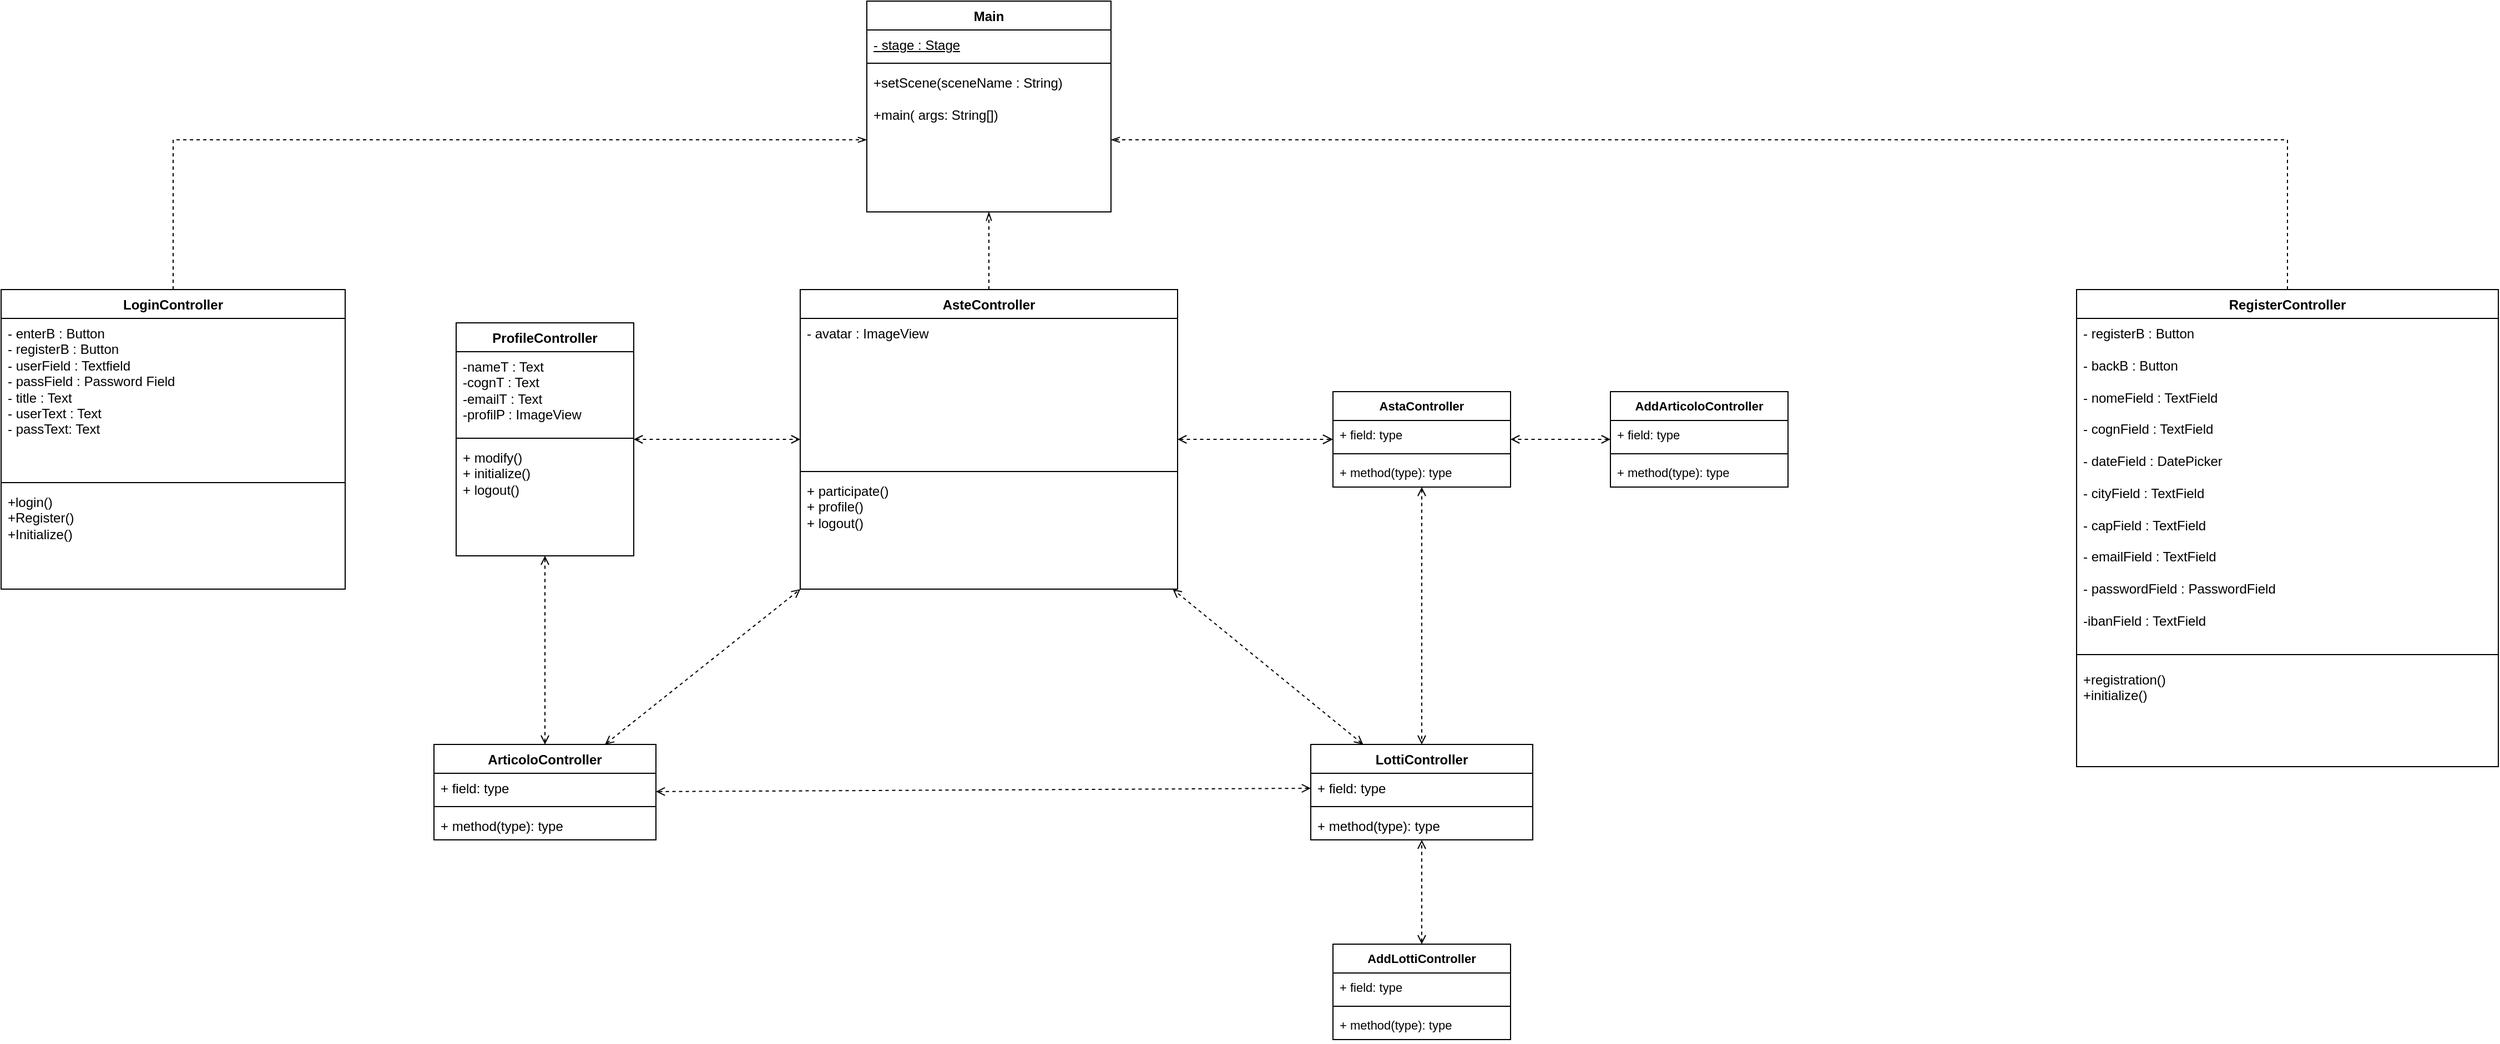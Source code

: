 <mxfile version="24.2.7" type="device">
  <diagram name="Page-1" id="nsG5ciO5sCRIo6y5Y7qh">
    <mxGraphModel dx="2243" dy="789" grid="1" gridSize="10" guides="1" tooltips="1" connect="1" arrows="1" fold="1" page="1" pageScale="1" pageWidth="850" pageHeight="1100" math="0" shadow="0">
      <root>
        <mxCell id="0" />
        <mxCell id="1" parent="0" />
        <mxCell id="Elsnr2cujcsRJSs0heVZ-21" value="Main" style="swimlane;fontStyle=1;align=center;verticalAlign=top;childLayout=stackLayout;horizontal=1;startSize=26;horizontalStack=0;resizeParent=1;resizeParentMax=0;resizeLast=0;collapsible=1;marginBottom=0;whiteSpace=wrap;html=1;" parent="1" vertex="1">
          <mxGeometry x="340" y="40" width="220" height="190" as="geometry" />
        </mxCell>
        <mxCell id="Elsnr2cujcsRJSs0heVZ-22" value="&lt;u&gt;- stage : Stage&lt;/u&gt;" style="text;strokeColor=none;fillColor=none;align=left;verticalAlign=top;spacingLeft=4;spacingRight=4;overflow=hidden;rotatable=0;points=[[0,0.5],[1,0.5]];portConstraint=eastwest;whiteSpace=wrap;html=1;" parent="Elsnr2cujcsRJSs0heVZ-21" vertex="1">
          <mxGeometry y="26" width="220" height="26" as="geometry" />
        </mxCell>
        <mxCell id="Elsnr2cujcsRJSs0heVZ-23" value="" style="line;strokeWidth=1;fillColor=none;align=left;verticalAlign=middle;spacingTop=-1;spacingLeft=3;spacingRight=3;rotatable=0;labelPosition=right;points=[];portConstraint=eastwest;strokeColor=inherit;" parent="Elsnr2cujcsRJSs0heVZ-21" vertex="1">
          <mxGeometry y="52" width="220" height="8" as="geometry" />
        </mxCell>
        <mxCell id="Elsnr2cujcsRJSs0heVZ-24" value="+setScene(sceneName : String)&lt;br&gt;&lt;br&gt;+main( args: String[])&lt;br&gt;&lt;div&gt;&lt;br/&gt;&lt;/div&gt;" style="text;strokeColor=none;fillColor=none;align=left;verticalAlign=top;spacingLeft=4;spacingRight=4;overflow=hidden;rotatable=0;points=[[0,0.5],[1,0.5]];portConstraint=eastwest;whiteSpace=wrap;html=1;" parent="Elsnr2cujcsRJSs0heVZ-21" vertex="1">
          <mxGeometry y="60" width="220" height="130" as="geometry" />
        </mxCell>
        <mxCell id="Elsnr2cujcsRJSs0heVZ-37" style="edgeStyle=orthogonalEdgeStyle;rounded=0;orthogonalLoop=1;jettySize=auto;html=1;dashed=1;endArrow=openThin;endFill=0;" parent="1" source="Elsnr2cujcsRJSs0heVZ-25" target="Elsnr2cujcsRJSs0heVZ-21" edge="1">
          <mxGeometry relative="1" as="geometry" />
        </mxCell>
        <mxCell id="Elsnr2cujcsRJSs0heVZ-25" value="AsteController" style="swimlane;fontStyle=1;align=center;verticalAlign=top;childLayout=stackLayout;horizontal=1;startSize=26;horizontalStack=0;resizeParent=1;resizeParentMax=0;resizeLast=0;collapsible=1;marginBottom=0;whiteSpace=wrap;html=1;" parent="1" vertex="1">
          <mxGeometry x="280" y="300" width="340" height="270" as="geometry" />
        </mxCell>
        <mxCell id="Elsnr2cujcsRJSs0heVZ-26" value="- avatar : ImageView&lt;div&gt;&lt;br&gt;&lt;/div&gt;" style="text;strokeColor=none;fillColor=none;align=left;verticalAlign=top;spacingLeft=4;spacingRight=4;overflow=hidden;rotatable=0;points=[[0,0.5],[1,0.5]];portConstraint=eastwest;whiteSpace=wrap;html=1;" parent="Elsnr2cujcsRJSs0heVZ-25" vertex="1">
          <mxGeometry y="26" width="340" height="134" as="geometry" />
        </mxCell>
        <mxCell id="Elsnr2cujcsRJSs0heVZ-27" value="" style="line;strokeWidth=1;fillColor=none;align=left;verticalAlign=middle;spacingTop=-1;spacingLeft=3;spacingRight=3;rotatable=0;labelPosition=right;points=[];portConstraint=eastwest;strokeColor=inherit;" parent="Elsnr2cujcsRJSs0heVZ-25" vertex="1">
          <mxGeometry y="160" width="340" height="8" as="geometry" />
        </mxCell>
        <mxCell id="Elsnr2cujcsRJSs0heVZ-28" value="+ participate()&lt;div&gt;+ profile()&lt;/div&gt;&lt;div&gt;+ logout()&lt;/div&gt;" style="text;strokeColor=none;fillColor=none;align=left;verticalAlign=top;spacingLeft=4;spacingRight=4;overflow=hidden;rotatable=0;points=[[0,0.5],[1,0.5]];portConstraint=eastwest;whiteSpace=wrap;html=1;" parent="Elsnr2cujcsRJSs0heVZ-25" vertex="1">
          <mxGeometry y="168" width="340" height="102" as="geometry" />
        </mxCell>
        <mxCell id="Elsnr2cujcsRJSs0heVZ-38" style="edgeStyle=orthogonalEdgeStyle;rounded=0;orthogonalLoop=1;jettySize=auto;html=1;dashed=1;endArrow=openThin;endFill=0;" parent="1" source="Elsnr2cujcsRJSs0heVZ-29" target="Elsnr2cujcsRJSs0heVZ-24" edge="1">
          <mxGeometry relative="1" as="geometry" />
        </mxCell>
        <mxCell id="Elsnr2cujcsRJSs0heVZ-29" value="LoginController" style="swimlane;fontStyle=1;align=center;verticalAlign=top;childLayout=stackLayout;horizontal=1;startSize=26;horizontalStack=0;resizeParent=1;resizeParentMax=0;resizeLast=0;collapsible=1;marginBottom=0;whiteSpace=wrap;html=1;" parent="1" vertex="1">
          <mxGeometry x="-440" y="300" width="310" height="270" as="geometry" />
        </mxCell>
        <mxCell id="Elsnr2cujcsRJSs0heVZ-30" value="- enterB : Button&lt;div&gt;- registerB : Button&lt;/div&gt;&lt;div&gt;- userField : Textfield&lt;/div&gt;&lt;div&gt;- passField : Password Field&lt;/div&gt;&lt;div&gt;- title : Text&lt;/div&gt;&lt;div&gt;- userText : Text&lt;/div&gt;&lt;div&gt;- passText: Text&lt;/div&gt;&lt;div&gt;&lt;br&gt;&lt;/div&gt;" style="text;strokeColor=none;fillColor=none;align=left;verticalAlign=top;spacingLeft=4;spacingRight=4;overflow=hidden;rotatable=0;points=[[0,0.5],[1,0.5]];portConstraint=eastwest;whiteSpace=wrap;html=1;" parent="Elsnr2cujcsRJSs0heVZ-29" vertex="1">
          <mxGeometry y="26" width="310" height="144" as="geometry" />
        </mxCell>
        <mxCell id="Elsnr2cujcsRJSs0heVZ-31" value="" style="line;strokeWidth=1;fillColor=none;align=left;verticalAlign=middle;spacingTop=-1;spacingLeft=3;spacingRight=3;rotatable=0;labelPosition=right;points=[];portConstraint=eastwest;strokeColor=inherit;" parent="Elsnr2cujcsRJSs0heVZ-29" vertex="1">
          <mxGeometry y="170" width="310" height="8" as="geometry" />
        </mxCell>
        <mxCell id="Elsnr2cujcsRJSs0heVZ-32" value="+login()&lt;div&gt;+Register()&lt;br&gt;+Initialize()&lt;/div&gt;" style="text;strokeColor=none;fillColor=none;align=left;verticalAlign=top;spacingLeft=4;spacingRight=4;overflow=hidden;rotatable=0;points=[[0,0.5],[1,0.5]];portConstraint=eastwest;whiteSpace=wrap;html=1;" parent="Elsnr2cujcsRJSs0heVZ-29" vertex="1">
          <mxGeometry y="178" width="310" height="92" as="geometry" />
        </mxCell>
        <mxCell id="Elsnr2cujcsRJSs0heVZ-39" style="edgeStyle=orthogonalEdgeStyle;rounded=0;orthogonalLoop=1;jettySize=auto;html=1;dashed=1;endArrow=openThin;endFill=0;" parent="1" source="Elsnr2cujcsRJSs0heVZ-33" target="Elsnr2cujcsRJSs0heVZ-24" edge="1">
          <mxGeometry relative="1" as="geometry" />
        </mxCell>
        <mxCell id="Elsnr2cujcsRJSs0heVZ-33" value="RegisterController" style="swimlane;fontStyle=1;align=center;verticalAlign=top;childLayout=stackLayout;horizontal=1;startSize=26;horizontalStack=0;resizeParent=1;resizeParentMax=0;resizeLast=0;collapsible=1;marginBottom=0;whiteSpace=wrap;html=1;" parent="1" vertex="1">
          <mxGeometry x="1430" y="300" width="380" height="430" as="geometry" />
        </mxCell>
        <mxCell id="Elsnr2cujcsRJSs0heVZ-34" value="- registerB : Button&lt;br&gt;&lt;br&gt;- backB : Button&lt;br&gt;&lt;br&gt;- nomeField : TextField&lt;br&gt;&lt;br&gt;- cognField : TextField&lt;br&gt;&lt;br&gt;- dateField : DatePicker&lt;br&gt;&lt;br&gt;- cityField : TextField&lt;br&gt;&lt;br&gt;- capField : TextField&lt;br&gt;&lt;br&gt;- emailField : TextField&lt;br&gt;&lt;br&gt;- passwordField : PasswordField&lt;div&gt;&lt;br&gt;&lt;/div&gt;&lt;div&gt;-ibanField : TextField&lt;/div&gt;" style="text;strokeColor=none;fillColor=none;align=left;verticalAlign=top;spacingLeft=4;spacingRight=4;overflow=hidden;rotatable=0;points=[[0,0.5],[1,0.5]];portConstraint=eastwest;whiteSpace=wrap;html=1;" parent="Elsnr2cujcsRJSs0heVZ-33" vertex="1">
          <mxGeometry y="26" width="380" height="294" as="geometry" />
        </mxCell>
        <mxCell id="Elsnr2cujcsRJSs0heVZ-35" value="" style="line;strokeWidth=1;fillColor=none;align=left;verticalAlign=middle;spacingTop=-1;spacingLeft=3;spacingRight=3;rotatable=0;labelPosition=right;points=[];portConstraint=eastwest;strokeColor=inherit;" parent="Elsnr2cujcsRJSs0heVZ-33" vertex="1">
          <mxGeometry y="320" width="380" height="18" as="geometry" />
        </mxCell>
        <mxCell id="Elsnr2cujcsRJSs0heVZ-36" value="+registration()&lt;br&gt;+initialize()" style="text;strokeColor=none;fillColor=none;align=left;verticalAlign=top;spacingLeft=4;spacingRight=4;overflow=hidden;rotatable=0;points=[[0,0.5],[1,0.5]];portConstraint=eastwest;whiteSpace=wrap;html=1;" parent="Elsnr2cujcsRJSs0heVZ-33" vertex="1">
          <mxGeometry y="338" width="380" height="92" as="geometry" />
        </mxCell>
        <mxCell id="rrVKiz1__7NEsThehWCo-32" style="edgeStyle=none;rounded=0;orthogonalLoop=1;jettySize=auto;html=1;dashed=1;strokeColor=default;align=center;verticalAlign=middle;fontFamily=Helvetica;fontSize=11;fontColor=default;labelBackgroundColor=default;endArrow=open;startArrow=open;startFill=0;endFill=0;" edge="1" parent="1" source="rrVKiz1__7NEsThehWCo-11" target="Elsnr2cujcsRJSs0heVZ-25">
          <mxGeometry relative="1" as="geometry" />
        </mxCell>
        <mxCell id="rrVKiz1__7NEsThehWCo-11" value="ProfileController" style="swimlane;fontStyle=1;align=center;verticalAlign=top;childLayout=stackLayout;horizontal=1;startSize=26;horizontalStack=0;resizeParent=1;resizeParentMax=0;resizeLast=0;collapsible=1;marginBottom=0;whiteSpace=wrap;html=1;" vertex="1" parent="1">
          <mxGeometry x="-30" y="330" width="160" height="210" as="geometry" />
        </mxCell>
        <mxCell id="rrVKiz1__7NEsThehWCo-12" value="-nameT : Text&lt;div&gt;-cognT : Text&lt;/div&gt;&lt;div&gt;-emailT : Text&lt;/div&gt;&lt;div&gt;-profilP : ImageView&lt;/div&gt;" style="text;strokeColor=none;fillColor=none;align=left;verticalAlign=top;spacingLeft=4;spacingRight=4;overflow=hidden;rotatable=0;points=[[0,0.5],[1,0.5]];portConstraint=eastwest;whiteSpace=wrap;html=1;" vertex="1" parent="rrVKiz1__7NEsThehWCo-11">
          <mxGeometry y="26" width="160" height="74" as="geometry" />
        </mxCell>
        <mxCell id="rrVKiz1__7NEsThehWCo-13" value="" style="line;strokeWidth=1;fillColor=none;align=left;verticalAlign=middle;spacingTop=-1;spacingLeft=3;spacingRight=3;rotatable=0;labelPosition=right;points=[];portConstraint=eastwest;strokeColor=inherit;" vertex="1" parent="rrVKiz1__7NEsThehWCo-11">
          <mxGeometry y="100" width="160" height="8" as="geometry" />
        </mxCell>
        <mxCell id="rrVKiz1__7NEsThehWCo-14" value="&lt;div&gt;+ modify()&lt;/div&gt;+ initialize()&lt;div&gt;+ logout()&lt;/div&gt;" style="text;strokeColor=none;fillColor=none;align=left;verticalAlign=top;spacingLeft=4;spacingRight=4;overflow=hidden;rotatable=0;points=[[0,0.5],[1,0.5]];portConstraint=eastwest;whiteSpace=wrap;html=1;" vertex="1" parent="rrVKiz1__7NEsThehWCo-11">
          <mxGeometry y="108" width="160" height="102" as="geometry" />
        </mxCell>
        <mxCell id="rrVKiz1__7NEsThehWCo-37" style="edgeStyle=none;rounded=0;orthogonalLoop=1;jettySize=auto;html=1;dashed=1;strokeColor=default;align=center;verticalAlign=middle;fontFamily=Helvetica;fontSize=11;fontColor=default;labelBackgroundColor=default;endArrow=open;endFill=0;startArrow=open;startFill=0;" edge="1" parent="1" source="rrVKiz1__7NEsThehWCo-16" target="Elsnr2cujcsRJSs0heVZ-25">
          <mxGeometry relative="1" as="geometry" />
        </mxCell>
        <mxCell id="rrVKiz1__7NEsThehWCo-16" value="LottiController" style="swimlane;fontStyle=1;align=center;verticalAlign=top;childLayout=stackLayout;horizontal=1;startSize=26;horizontalStack=0;resizeParent=1;resizeParentMax=0;resizeLast=0;collapsible=1;marginBottom=0;whiteSpace=wrap;html=1;" vertex="1" parent="1">
          <mxGeometry x="740" y="710" width="200" height="86" as="geometry" />
        </mxCell>
        <mxCell id="rrVKiz1__7NEsThehWCo-17" value="+ field: type" style="text;strokeColor=none;fillColor=none;align=left;verticalAlign=top;spacingLeft=4;spacingRight=4;overflow=hidden;rotatable=0;points=[[0,0.5],[1,0.5]];portConstraint=eastwest;whiteSpace=wrap;html=1;" vertex="1" parent="rrVKiz1__7NEsThehWCo-16">
          <mxGeometry y="26" width="200" height="26" as="geometry" />
        </mxCell>
        <mxCell id="rrVKiz1__7NEsThehWCo-18" value="" style="line;strokeWidth=1;fillColor=none;align=left;verticalAlign=middle;spacingTop=-1;spacingLeft=3;spacingRight=3;rotatable=0;labelPosition=right;points=[];portConstraint=eastwest;strokeColor=inherit;" vertex="1" parent="rrVKiz1__7NEsThehWCo-16">
          <mxGeometry y="52" width="200" height="8" as="geometry" />
        </mxCell>
        <mxCell id="rrVKiz1__7NEsThehWCo-19" value="+ method(type): type" style="text;strokeColor=none;fillColor=none;align=left;verticalAlign=top;spacingLeft=4;spacingRight=4;overflow=hidden;rotatable=0;points=[[0,0.5],[1,0.5]];portConstraint=eastwest;whiteSpace=wrap;html=1;" vertex="1" parent="rrVKiz1__7NEsThehWCo-16">
          <mxGeometry y="60" width="200" height="26" as="geometry" />
        </mxCell>
        <mxCell id="rrVKiz1__7NEsThehWCo-34" style="edgeStyle=none;rounded=0;orthogonalLoop=1;jettySize=auto;html=1;dashed=1;strokeColor=default;align=center;verticalAlign=middle;fontFamily=Helvetica;fontSize=11;fontColor=default;labelBackgroundColor=default;endArrow=open;endFill=0;startArrow=open;startFill=0;" edge="1" parent="1" source="rrVKiz1__7NEsThehWCo-20" target="Elsnr2cujcsRJSs0heVZ-25">
          <mxGeometry relative="1" as="geometry" />
        </mxCell>
        <mxCell id="rrVKiz1__7NEsThehWCo-20" value="ArticoloController" style="swimlane;fontStyle=1;align=center;verticalAlign=top;childLayout=stackLayout;horizontal=1;startSize=26;horizontalStack=0;resizeParent=1;resizeParentMax=0;resizeLast=0;collapsible=1;marginBottom=0;whiteSpace=wrap;html=1;" vertex="1" parent="1">
          <mxGeometry x="-50" y="710" width="200" height="86" as="geometry" />
        </mxCell>
        <mxCell id="rrVKiz1__7NEsThehWCo-21" value="+ field: type" style="text;strokeColor=none;fillColor=none;align=left;verticalAlign=top;spacingLeft=4;spacingRight=4;overflow=hidden;rotatable=0;points=[[0,0.5],[1,0.5]];portConstraint=eastwest;whiteSpace=wrap;html=1;" vertex="1" parent="rrVKiz1__7NEsThehWCo-20">
          <mxGeometry y="26" width="200" height="26" as="geometry" />
        </mxCell>
        <mxCell id="rrVKiz1__7NEsThehWCo-22" value="" style="line;strokeWidth=1;fillColor=none;align=left;verticalAlign=middle;spacingTop=-1;spacingLeft=3;spacingRight=3;rotatable=0;labelPosition=right;points=[];portConstraint=eastwest;strokeColor=inherit;" vertex="1" parent="rrVKiz1__7NEsThehWCo-20">
          <mxGeometry y="52" width="200" height="8" as="geometry" />
        </mxCell>
        <mxCell id="rrVKiz1__7NEsThehWCo-23" value="+ method(type): type" style="text;strokeColor=none;fillColor=none;align=left;verticalAlign=top;spacingLeft=4;spacingRight=4;overflow=hidden;rotatable=0;points=[[0,0.5],[1,0.5]];portConstraint=eastwest;whiteSpace=wrap;html=1;" vertex="1" parent="rrVKiz1__7NEsThehWCo-20">
          <mxGeometry y="60" width="200" height="26" as="geometry" />
        </mxCell>
        <mxCell id="rrVKiz1__7NEsThehWCo-38" style="edgeStyle=none;rounded=0;orthogonalLoop=1;jettySize=auto;html=1;dashed=1;strokeColor=default;align=center;verticalAlign=middle;fontFamily=Helvetica;fontSize=11;fontColor=default;labelBackgroundColor=default;endArrow=open;endFill=0;startArrow=open;startFill=0;" edge="1" parent="1" source="rrVKiz1__7NEsThehWCo-17" target="rrVKiz1__7NEsThehWCo-20">
          <mxGeometry relative="1" as="geometry" />
        </mxCell>
        <mxCell id="rrVKiz1__7NEsThehWCo-39" style="edgeStyle=none;rounded=0;orthogonalLoop=1;jettySize=auto;html=1;dashed=1;strokeColor=default;align=center;verticalAlign=middle;fontFamily=Helvetica;fontSize=11;fontColor=default;labelBackgroundColor=default;endArrow=open;endFill=0;startArrow=open;startFill=0;" edge="1" parent="1" source="rrVKiz1__7NEsThehWCo-20" target="rrVKiz1__7NEsThehWCo-11">
          <mxGeometry relative="1" as="geometry" />
        </mxCell>
        <mxCell id="rrVKiz1__7NEsThehWCo-46" style="edgeStyle=none;rounded=0;orthogonalLoop=1;jettySize=auto;html=1;dashed=1;strokeColor=default;align=center;verticalAlign=middle;fontFamily=Helvetica;fontSize=11;fontColor=default;labelBackgroundColor=default;endArrow=open;startArrow=open;startFill=0;endFill=0;" edge="1" parent="1" source="rrVKiz1__7NEsThehWCo-42" target="rrVKiz1__7NEsThehWCo-16">
          <mxGeometry relative="1" as="geometry" />
        </mxCell>
        <mxCell id="rrVKiz1__7NEsThehWCo-42" value="AstaController" style="swimlane;fontStyle=1;align=center;verticalAlign=top;childLayout=stackLayout;horizontal=1;startSize=26;horizontalStack=0;resizeParent=1;resizeParentMax=0;resizeLast=0;collapsible=1;marginBottom=0;whiteSpace=wrap;html=1;fontFamily=Helvetica;fontSize=11;fontColor=default;labelBackgroundColor=default;" vertex="1" parent="1">
          <mxGeometry x="760" y="392" width="160" height="86" as="geometry" />
        </mxCell>
        <mxCell id="rrVKiz1__7NEsThehWCo-43" value="+ field: type" style="text;strokeColor=none;fillColor=none;align=left;verticalAlign=top;spacingLeft=4;spacingRight=4;overflow=hidden;rotatable=0;points=[[0,0.5],[1,0.5]];portConstraint=eastwest;whiteSpace=wrap;html=1;fontFamily=Helvetica;fontSize=11;fontColor=default;labelBackgroundColor=default;" vertex="1" parent="rrVKiz1__7NEsThehWCo-42">
          <mxGeometry y="26" width="160" height="26" as="geometry" />
        </mxCell>
        <mxCell id="rrVKiz1__7NEsThehWCo-44" value="" style="line;strokeWidth=1;fillColor=none;align=left;verticalAlign=middle;spacingTop=-1;spacingLeft=3;spacingRight=3;rotatable=0;labelPosition=right;points=[];portConstraint=eastwest;strokeColor=inherit;fontFamily=Helvetica;fontSize=11;fontColor=default;labelBackgroundColor=default;" vertex="1" parent="rrVKiz1__7NEsThehWCo-42">
          <mxGeometry y="52" width="160" height="8" as="geometry" />
        </mxCell>
        <mxCell id="rrVKiz1__7NEsThehWCo-45" value="+ method(type): type" style="text;strokeColor=none;fillColor=none;align=left;verticalAlign=top;spacingLeft=4;spacingRight=4;overflow=hidden;rotatable=0;points=[[0,0.5],[1,0.5]];portConstraint=eastwest;whiteSpace=wrap;html=1;fontFamily=Helvetica;fontSize=11;fontColor=default;labelBackgroundColor=default;" vertex="1" parent="rrVKiz1__7NEsThehWCo-42">
          <mxGeometry y="60" width="160" height="26" as="geometry" />
        </mxCell>
        <mxCell id="rrVKiz1__7NEsThehWCo-41" style="edgeStyle=none;rounded=0;orthogonalLoop=1;jettySize=auto;html=1;dashed=1;strokeColor=default;align=center;verticalAlign=middle;fontFamily=Helvetica;fontSize=11;fontColor=default;labelBackgroundColor=default;endArrow=open;startArrow=open;startFill=0;endSize=7;endFill=0;" edge="1" parent="1" source="Elsnr2cujcsRJSs0heVZ-25" target="rrVKiz1__7NEsThehWCo-42">
          <mxGeometry relative="1" as="geometry">
            <mxPoint x="780" y="440" as="targetPoint" />
          </mxGeometry>
        </mxCell>
        <mxCell id="rrVKiz1__7NEsThehWCo-59" style="edgeStyle=none;rounded=0;orthogonalLoop=1;jettySize=auto;html=1;dashed=1;strokeColor=default;align=center;verticalAlign=middle;fontFamily=Helvetica;fontSize=11;fontColor=default;labelBackgroundColor=default;startArrow=open;startFill=0;endArrow=open;endFill=0;" edge="1" parent="1" source="rrVKiz1__7NEsThehWCo-48" target="rrVKiz1__7NEsThehWCo-16">
          <mxGeometry relative="1" as="geometry" />
        </mxCell>
        <mxCell id="rrVKiz1__7NEsThehWCo-48" value="AddLottiController" style="swimlane;fontStyle=1;align=center;verticalAlign=top;childLayout=stackLayout;horizontal=1;startSize=26;horizontalStack=0;resizeParent=1;resizeParentMax=0;resizeLast=0;collapsible=1;marginBottom=0;whiteSpace=wrap;html=1;fontFamily=Helvetica;fontSize=11;fontColor=default;labelBackgroundColor=default;" vertex="1" parent="1">
          <mxGeometry x="760" y="890" width="160" height="86" as="geometry" />
        </mxCell>
        <mxCell id="rrVKiz1__7NEsThehWCo-49" value="+ field: type" style="text;strokeColor=none;fillColor=none;align=left;verticalAlign=top;spacingLeft=4;spacingRight=4;overflow=hidden;rotatable=0;points=[[0,0.5],[1,0.5]];portConstraint=eastwest;whiteSpace=wrap;html=1;fontFamily=Helvetica;fontSize=11;fontColor=default;labelBackgroundColor=default;" vertex="1" parent="rrVKiz1__7NEsThehWCo-48">
          <mxGeometry y="26" width="160" height="26" as="geometry" />
        </mxCell>
        <mxCell id="rrVKiz1__7NEsThehWCo-50" value="" style="line;strokeWidth=1;fillColor=none;align=left;verticalAlign=middle;spacingTop=-1;spacingLeft=3;spacingRight=3;rotatable=0;labelPosition=right;points=[];portConstraint=eastwest;strokeColor=inherit;fontFamily=Helvetica;fontSize=11;fontColor=default;labelBackgroundColor=default;" vertex="1" parent="rrVKiz1__7NEsThehWCo-48">
          <mxGeometry y="52" width="160" height="8" as="geometry" />
        </mxCell>
        <mxCell id="rrVKiz1__7NEsThehWCo-51" value="+ method(type): type" style="text;strokeColor=none;fillColor=none;align=left;verticalAlign=top;spacingLeft=4;spacingRight=4;overflow=hidden;rotatable=0;points=[[0,0.5],[1,0.5]];portConstraint=eastwest;whiteSpace=wrap;html=1;fontFamily=Helvetica;fontSize=11;fontColor=default;labelBackgroundColor=default;" vertex="1" parent="rrVKiz1__7NEsThehWCo-48">
          <mxGeometry y="60" width="160" height="26" as="geometry" />
        </mxCell>
        <mxCell id="rrVKiz1__7NEsThehWCo-58" style="edgeStyle=none;rounded=0;orthogonalLoop=1;jettySize=auto;html=1;dashed=1;strokeColor=default;align=center;verticalAlign=middle;fontFamily=Helvetica;fontSize=11;fontColor=default;labelBackgroundColor=default;startArrow=open;startFill=0;endArrow=open;endFill=0;" edge="1" parent="1" source="rrVKiz1__7NEsThehWCo-53" target="rrVKiz1__7NEsThehWCo-42">
          <mxGeometry relative="1" as="geometry" />
        </mxCell>
        <mxCell id="rrVKiz1__7NEsThehWCo-53" value="AddArticoloController" style="swimlane;fontStyle=1;align=center;verticalAlign=top;childLayout=stackLayout;horizontal=1;startSize=26;horizontalStack=0;resizeParent=1;resizeParentMax=0;resizeLast=0;collapsible=1;marginBottom=0;whiteSpace=wrap;html=1;fontFamily=Helvetica;fontSize=11;fontColor=default;labelBackgroundColor=default;" vertex="1" parent="1">
          <mxGeometry x="1010" y="392" width="160" height="86" as="geometry" />
        </mxCell>
        <mxCell id="rrVKiz1__7NEsThehWCo-54" value="+ field: type" style="text;strokeColor=none;fillColor=none;align=left;verticalAlign=top;spacingLeft=4;spacingRight=4;overflow=hidden;rotatable=0;points=[[0,0.5],[1,0.5]];portConstraint=eastwest;whiteSpace=wrap;html=1;fontFamily=Helvetica;fontSize=11;fontColor=default;labelBackgroundColor=default;" vertex="1" parent="rrVKiz1__7NEsThehWCo-53">
          <mxGeometry y="26" width="160" height="26" as="geometry" />
        </mxCell>
        <mxCell id="rrVKiz1__7NEsThehWCo-55" value="" style="line;strokeWidth=1;fillColor=none;align=left;verticalAlign=middle;spacingTop=-1;spacingLeft=3;spacingRight=3;rotatable=0;labelPosition=right;points=[];portConstraint=eastwest;strokeColor=inherit;fontFamily=Helvetica;fontSize=11;fontColor=default;labelBackgroundColor=default;" vertex="1" parent="rrVKiz1__7NEsThehWCo-53">
          <mxGeometry y="52" width="160" height="8" as="geometry" />
        </mxCell>
        <mxCell id="rrVKiz1__7NEsThehWCo-56" value="+ method(type): type" style="text;strokeColor=none;fillColor=none;align=left;verticalAlign=top;spacingLeft=4;spacingRight=4;overflow=hidden;rotatable=0;points=[[0,0.5],[1,0.5]];portConstraint=eastwest;whiteSpace=wrap;html=1;fontFamily=Helvetica;fontSize=11;fontColor=default;labelBackgroundColor=default;" vertex="1" parent="rrVKiz1__7NEsThehWCo-53">
          <mxGeometry y="60" width="160" height="26" as="geometry" />
        </mxCell>
      </root>
    </mxGraphModel>
  </diagram>
</mxfile>

